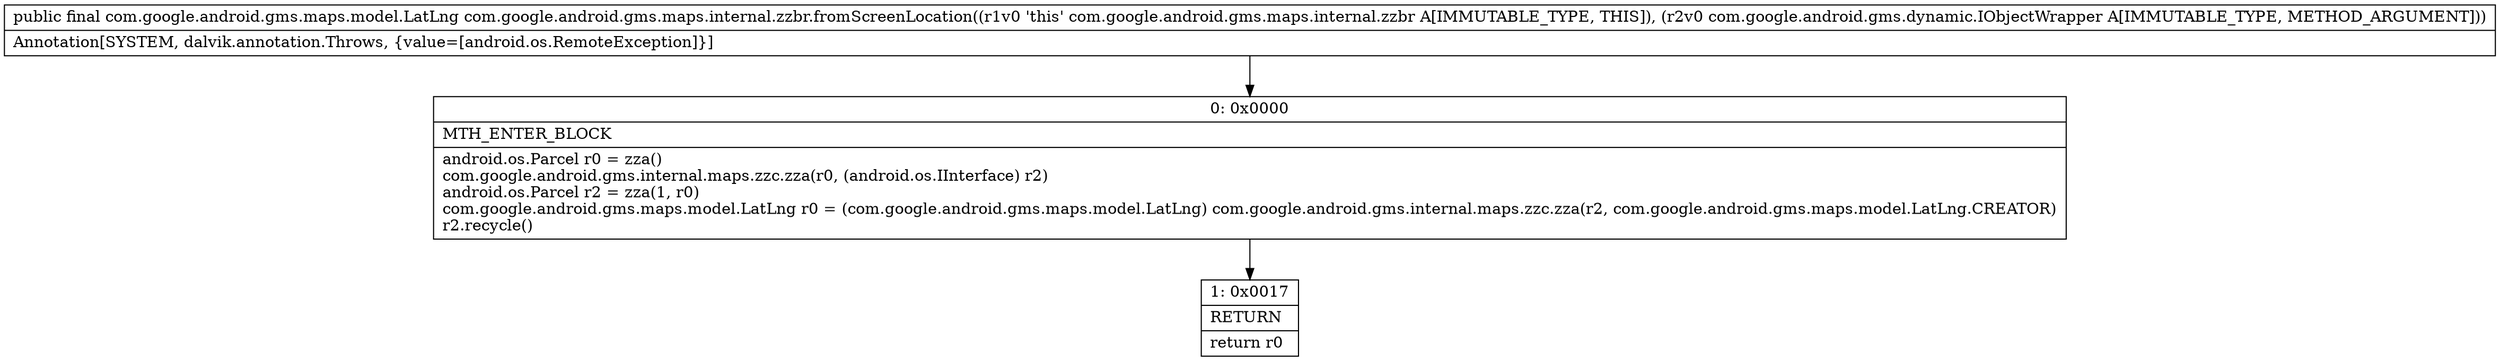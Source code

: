 digraph "CFG forcom.google.android.gms.maps.internal.zzbr.fromScreenLocation(Lcom\/google\/android\/gms\/dynamic\/IObjectWrapper;)Lcom\/google\/android\/gms\/maps\/model\/LatLng;" {
Node_0 [shape=record,label="{0\:\ 0x0000|MTH_ENTER_BLOCK\l|android.os.Parcel r0 = zza()\lcom.google.android.gms.internal.maps.zzc.zza(r0, (android.os.IInterface) r2)\landroid.os.Parcel r2 = zza(1, r0)\lcom.google.android.gms.maps.model.LatLng r0 = (com.google.android.gms.maps.model.LatLng) com.google.android.gms.internal.maps.zzc.zza(r2, com.google.android.gms.maps.model.LatLng.CREATOR)\lr2.recycle()\l}"];
Node_1 [shape=record,label="{1\:\ 0x0017|RETURN\l|return r0\l}"];
MethodNode[shape=record,label="{public final com.google.android.gms.maps.model.LatLng com.google.android.gms.maps.internal.zzbr.fromScreenLocation((r1v0 'this' com.google.android.gms.maps.internal.zzbr A[IMMUTABLE_TYPE, THIS]), (r2v0 com.google.android.gms.dynamic.IObjectWrapper A[IMMUTABLE_TYPE, METHOD_ARGUMENT]))  | Annotation[SYSTEM, dalvik.annotation.Throws, \{value=[android.os.RemoteException]\}]\l}"];
MethodNode -> Node_0;
Node_0 -> Node_1;
}

